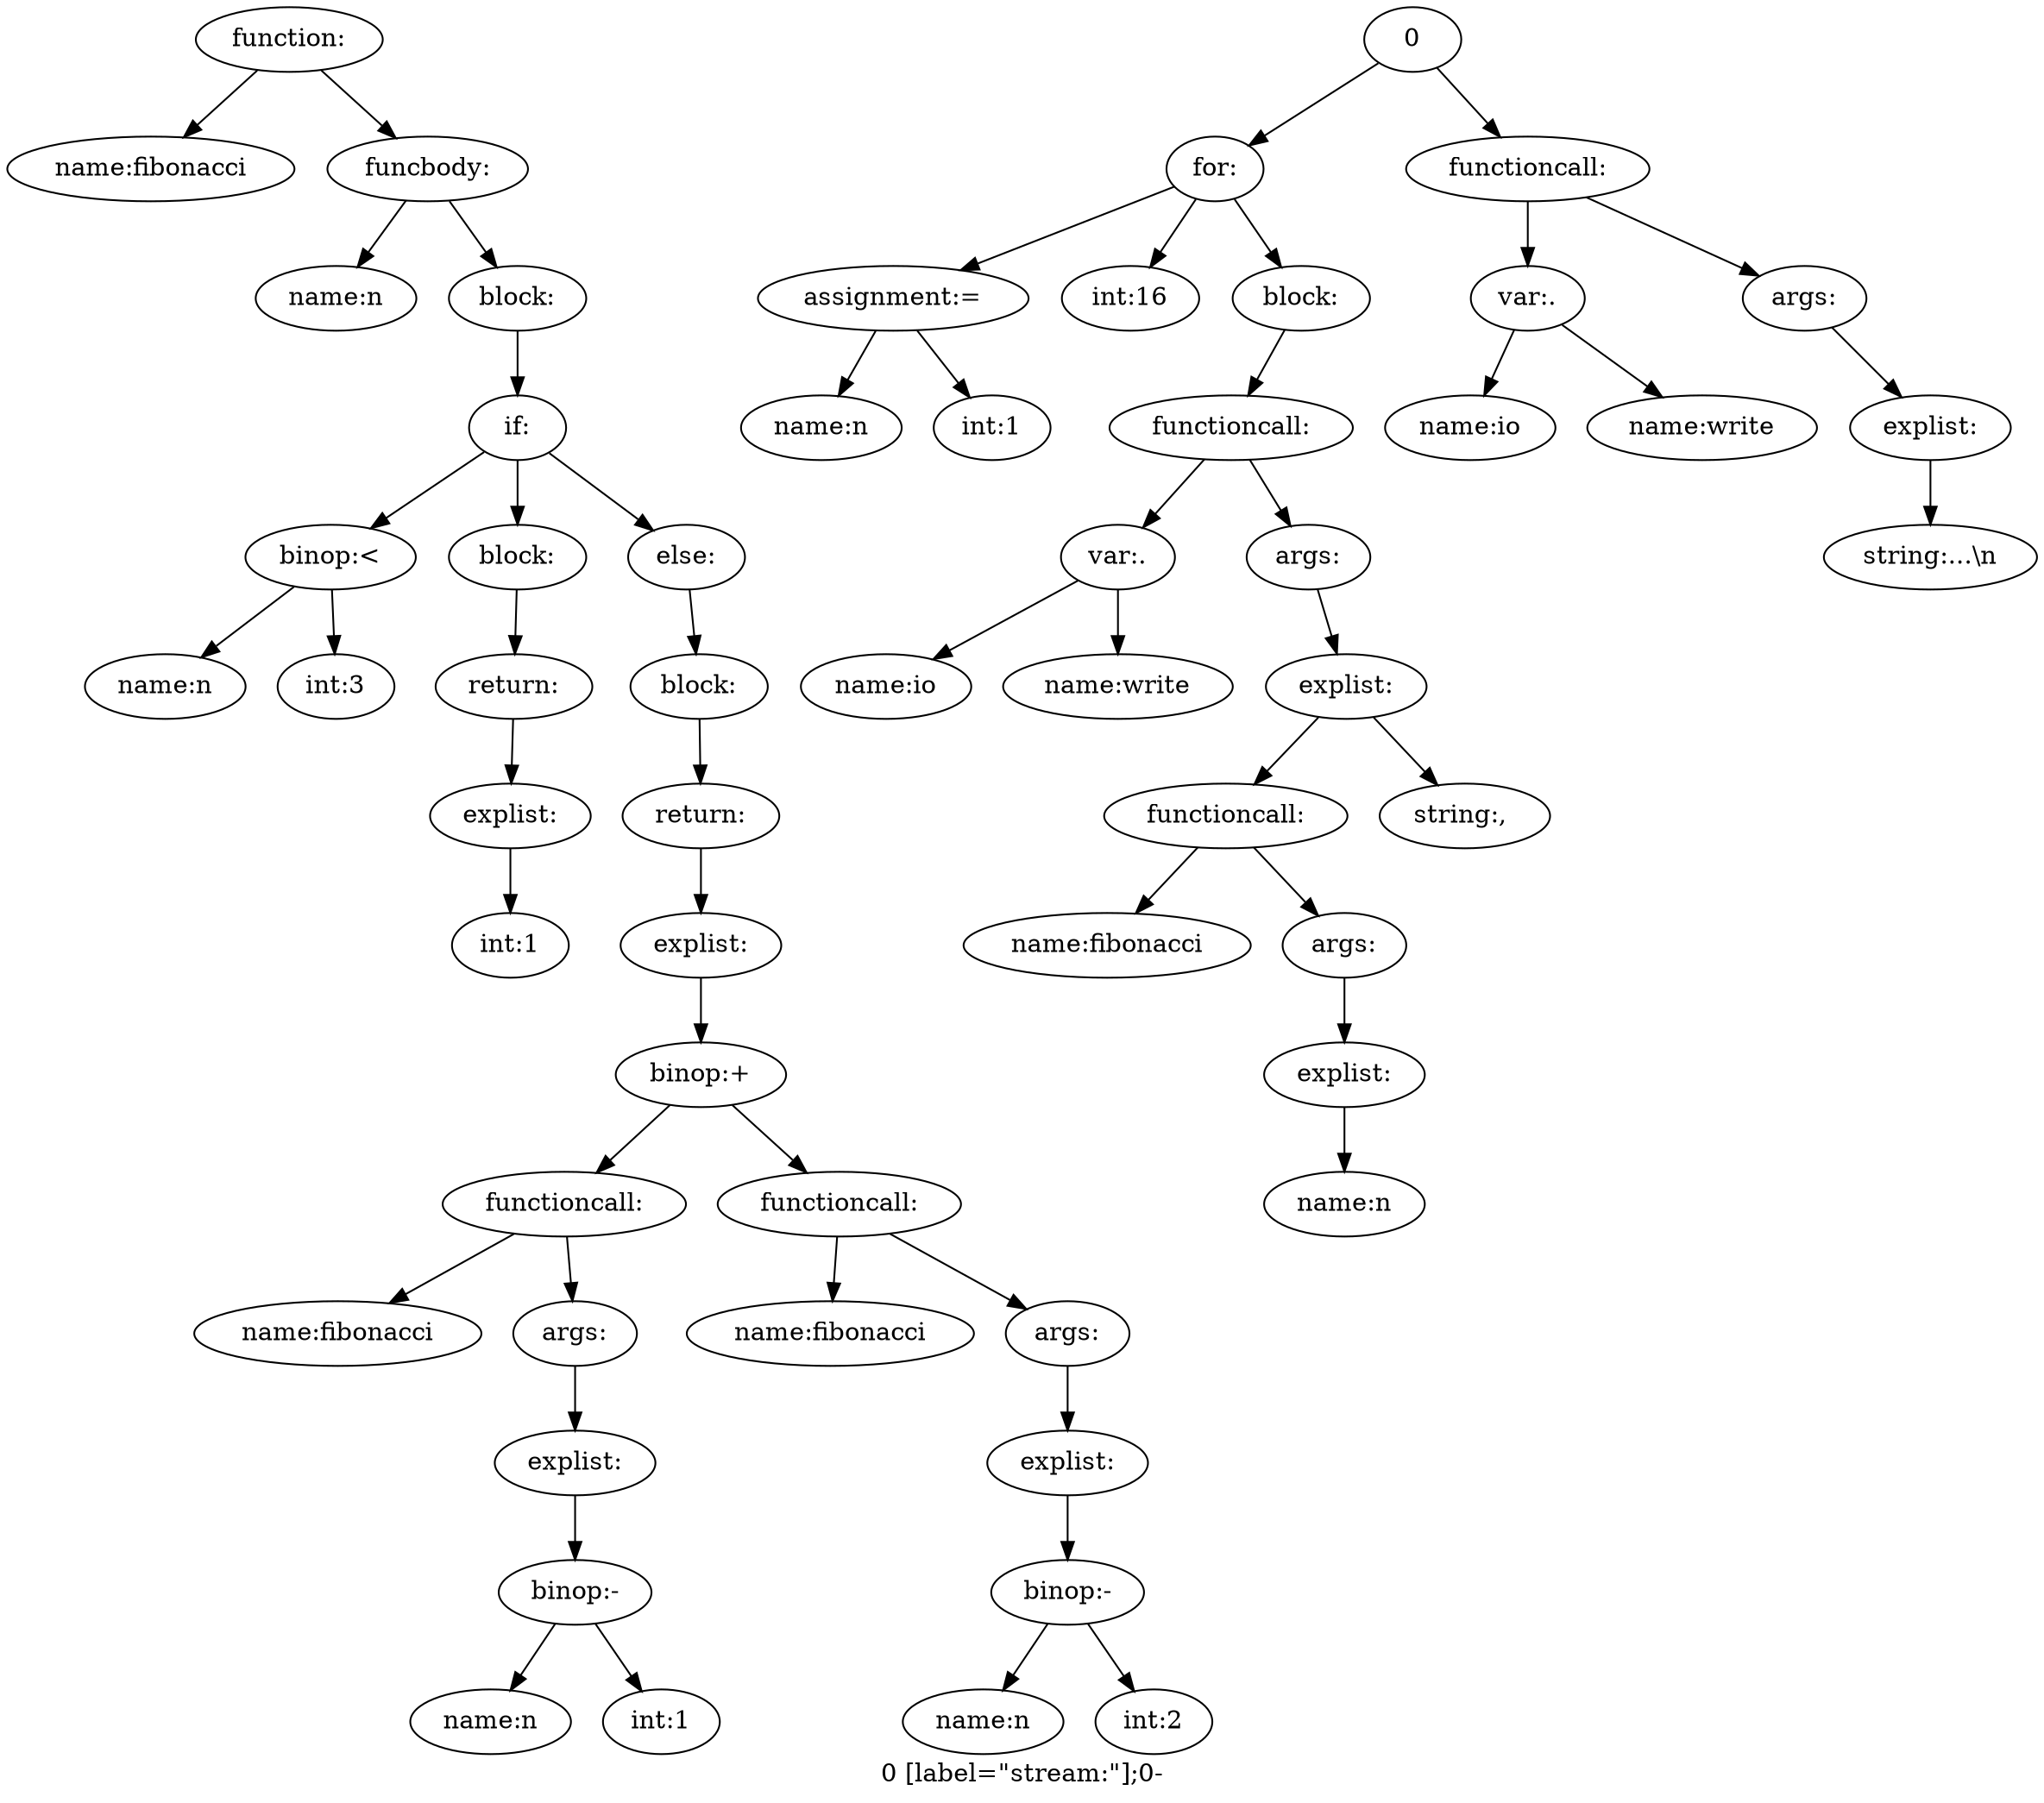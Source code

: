 digraph {
label=<
0 [label="stream:"];
0->1;
1 [label="function:"];
1->2;
2 [label="name:fibonacci"];
1->3;
3 [label="funcbody:"];
3->4;
4 [label="name:n"];
3->5;
5 [label="block:"];
5->6;
6 [label="if:"];
6->7;
7 [label="binop:<"];
7->8;
8 [label="name:n"];
7->9;
9 [label="int:3"];
6->10;
10 [label="block:"];
10->11;
11 [label="return:"];
11->12;
12 [label="explist:"];
12->13;
13 [label="int:1"];
6->14;
14 [label="else:"];
14->15;
15 [label="block:"];
15->16;
16 [label="return:"];
16->17;
17 [label="explist:"];
17->18;
18 [label="binop:+"];
18->19;
19 [label="functioncall:"];
19->20;
20 [label="name:fibonacci"];
19->21;
21 [label="args:"];
21->22;
22 [label="explist:"];
22->23;
23 [label="binop:-"];
23->24;
24 [label="name:n"];
23->25;
25 [label="int:1"];
18->26;
26 [label="functioncall:"];
26->27;
27 [label="name:fibonacci"];
26->28;
28 [label="args:"];
28->29;
29 [label="explist:"];
29->30;
30 [label="binop:-"];
30->31;
31 [label="name:n"];
30->32;
32 [label="int:2"];
0->33;
33 [label="for:"];
33->34;
34 [label="assignment:="];
34->35;
35 [label="name:n"];
34->36;
36 [label="int:1"];
33->37;
37 [label="int:16"];
33->38;
38 [label="block:"];
38->39;
39 [label="functioncall:"];
39->40;
40 [label="var:."];
40->41;
41 [label="name:io"];
40->42;
42 [label="name:write"];
39->43;
43 [label="args:"];
43->44;
44 [label="explist:"];
44->45;
45 [label="functioncall:"];
45->46;
46 [label="name:fibonacci"];
45->47;
47 [label="args:"];
47->48;
48 [label="explist:"];
48->49;
49 [label="name:n"];
44->50;
50 [label="string:, "];
0->51;
51 [label="functioncall:"];
51->52;
52 [label="var:."];
52->53;
53 [label="name:io"];
52->54;
54 [label="name:write"];
51->55;
55 [label="args:"];
55->56;
56 [label="explist:"];
56->57;
57 [label="string:...\\n"];
}
